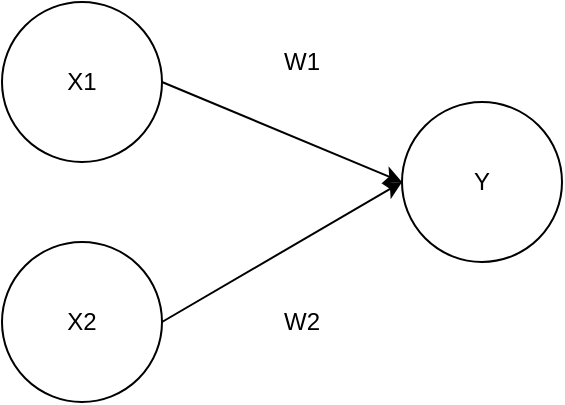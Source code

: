 <mxfile version="14.1.3" type="google"><diagram id="gj78vf2OoJpS3Hcx2MPQ" name="Page-1"><mxGraphModel dx="946" dy="614" grid="1" gridSize="10" guides="1" tooltips="1" connect="1" arrows="1" fold="1" page="1" pageScale="1" pageWidth="827" pageHeight="1169" math="0" shadow="0"><root><mxCell id="0"/><mxCell id="1" parent="0"/><mxCell id="ma4NUSoV4mhHInXhAn68-1" value="X1" style="ellipse;whiteSpace=wrap;html=1;aspect=fixed;" vertex="1" parent="1"><mxGeometry x="370" y="280" width="80" height="80" as="geometry"/></mxCell><mxCell id="ma4NUSoV4mhHInXhAn68-2" value="X2" style="ellipse;whiteSpace=wrap;html=1;aspect=fixed;" vertex="1" parent="1"><mxGeometry x="370" y="400" width="80" height="80" as="geometry"/></mxCell><mxCell id="ma4NUSoV4mhHInXhAn68-3" value="Y" style="ellipse;whiteSpace=wrap;html=1;aspect=fixed;" vertex="1" parent="1"><mxGeometry x="570" y="330" width="80" height="80" as="geometry"/></mxCell><mxCell id="ma4NUSoV4mhHInXhAn68-4" value="" style="endArrow=classic;html=1;entryX=0;entryY=0.5;entryDx=0;entryDy=0;" edge="1" parent="1" target="ma4NUSoV4mhHInXhAn68-3"><mxGeometry width="50" height="50" relative="1" as="geometry"><mxPoint x="450" y="320" as="sourcePoint"/><mxPoint x="500" y="270" as="targetPoint"/></mxGeometry></mxCell><mxCell id="ma4NUSoV4mhHInXhAn68-5" value="" style="endArrow=classic;html=1;entryX=0;entryY=0.5;entryDx=0;entryDy=0;" edge="1" parent="1" target="ma4NUSoV4mhHInXhAn68-3"><mxGeometry width="50" height="50" relative="1" as="geometry"><mxPoint x="450" y="440" as="sourcePoint"/><mxPoint x="570" y="490" as="targetPoint"/></mxGeometry></mxCell><mxCell id="ma4NUSoV4mhHInXhAn68-6" value="W1" style="text;html=1;strokeColor=none;fillColor=none;align=center;verticalAlign=middle;whiteSpace=wrap;rounded=0;" vertex="1" parent="1"><mxGeometry x="500" y="300" width="40" height="20" as="geometry"/></mxCell><mxCell id="ma4NUSoV4mhHInXhAn68-7" value="W2" style="text;html=1;strokeColor=none;fillColor=none;align=center;verticalAlign=middle;whiteSpace=wrap;rounded=0;" vertex="1" parent="1"><mxGeometry x="500" y="430" width="40" height="20" as="geometry"/></mxCell></root></mxGraphModel></diagram></mxfile>